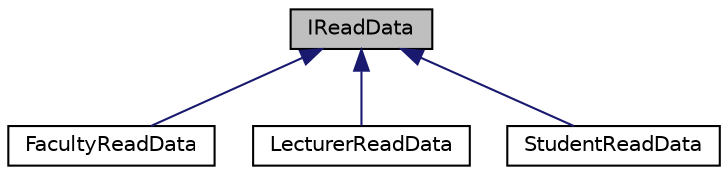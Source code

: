 digraph "IReadData"
{
 // LATEX_PDF_SIZE
  edge [fontname="Helvetica",fontsize="10",labelfontname="Helvetica",labelfontsize="10"];
  node [fontname="Helvetica",fontsize="10",shape=record];
  Node1 [label="IReadData",height=0.2,width=0.4,color="black", fillcolor="grey75", style="filled", fontcolor="black",tooltip="Interface cho các lớp đọc dữ liệu từ file."];
  Node1 -> Node2 [dir="back",color="midnightblue",fontsize="10",style="solid",fontname="Helvetica"];
  Node2 [label="FacultyReadData",height=0.2,width=0.4,color="black", fillcolor="white", style="filled",URL="$classFacultyReadData.html",tooltip="Lớp đọc dữ liệu từ file cho Faculty."];
  Node1 -> Node3 [dir="back",color="midnightblue",fontsize="10",style="solid",fontname="Helvetica"];
  Node3 [label="LecturerReadData",height=0.2,width=0.4,color="black", fillcolor="white", style="filled",URL="$classLecturerReadData.html",tooltip="Lớp đọc dữ liệu từ file cho Lecturer."];
  Node1 -> Node4 [dir="back",color="midnightblue",fontsize="10",style="solid",fontname="Helvetica"];
  Node4 [label="StudentReadData",height=0.2,width=0.4,color="black", fillcolor="white", style="filled",URL="$classStudentReadData.html",tooltip="Lớp đọc dữ liệu từ file cho Student."];
}
